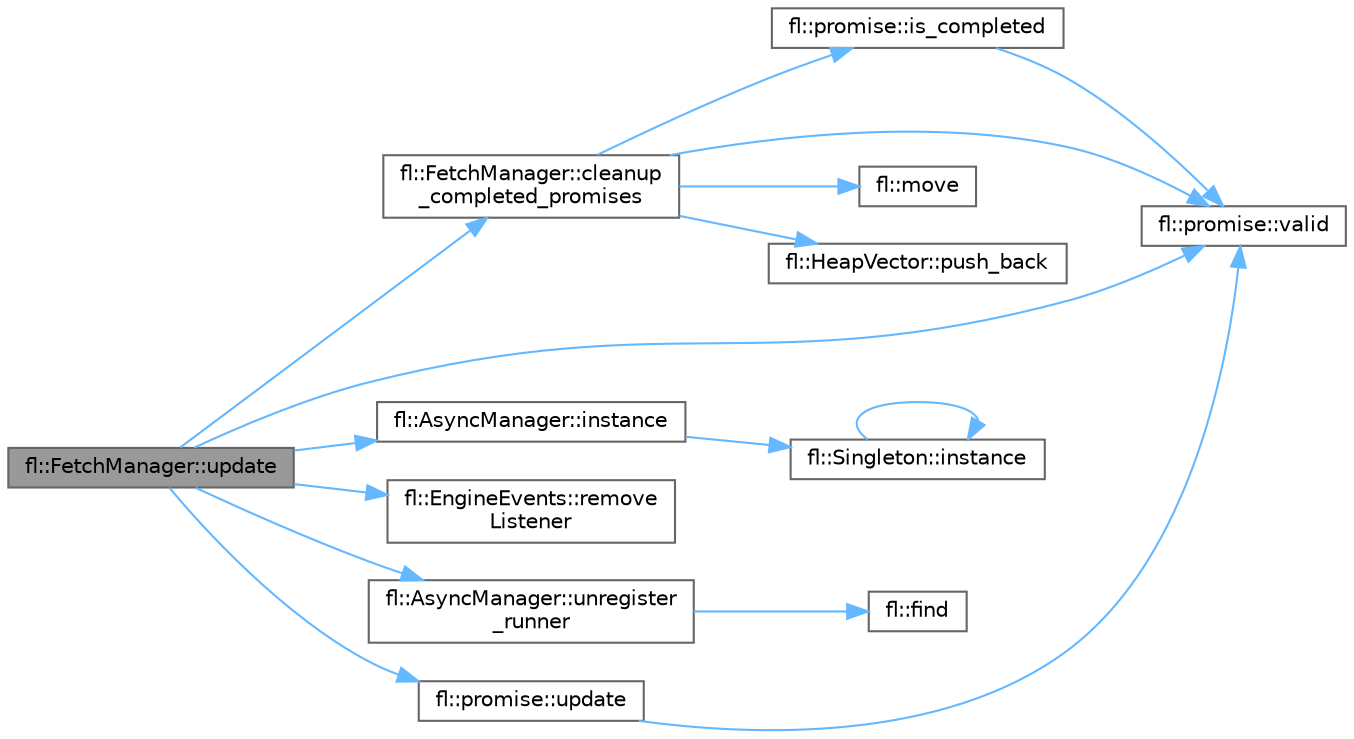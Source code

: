 digraph "fl::FetchManager::update"
{
 // INTERACTIVE_SVG=YES
 // LATEX_PDF_SIZE
  bgcolor="transparent";
  edge [fontname=Helvetica,fontsize=10,labelfontname=Helvetica,labelfontsize=10];
  node [fontname=Helvetica,fontsize=10,shape=box,height=0.2,width=0.4];
  rankdir="LR";
  Node1 [id="Node000001",label="fl::FetchManager::update",height=0.2,width=0.4,color="gray40", fillcolor="grey60", style="filled", fontcolor="black",tooltip="Update this async runner (called during async pumping)"];
  Node1 -> Node2 [id="edge1_Node000001_Node000002",color="steelblue1",style="solid",tooltip=" "];
  Node2 [id="Node000002",label="fl::FetchManager::cleanup\l_completed_promises",height=0.2,width=0.4,color="grey40", fillcolor="white", style="filled",URL="$d3/d35/classfl_1_1_fetch_manager_a812860476db2eb58c04be44261113083.html#a812860476db2eb58c04be44261113083",tooltip=" "];
  Node2 -> Node3 [id="edge2_Node000002_Node000003",color="steelblue1",style="solid",tooltip=" "];
  Node3 [id="Node000003",label="fl::promise::is_completed",height=0.2,width=0.4,color="grey40", fillcolor="white", style="filled",URL="$d1/d21/classfl_1_1promise_afd67743e54c389fdb8e8662b545018c4.html#afd67743e54c389fdb8e8662b545018c4",tooltip="Check if promise is completed (resolved or rejected)"];
  Node3 -> Node4 [id="edge3_Node000003_Node000004",color="steelblue1",style="solid",tooltip=" "];
  Node4 [id="Node000004",label="fl::promise::valid",height=0.2,width=0.4,color="grey40", fillcolor="white", style="filled",URL="$d1/d21/classfl_1_1promise_a912aa98a2d3d942da9a902f518d57a1a.html#a912aa98a2d3d942da9a902f518d57a1a",tooltip="Check if promise is valid."];
  Node2 -> Node5 [id="edge4_Node000002_Node000005",color="steelblue1",style="solid",tooltip=" "];
  Node5 [id="Node000005",label="fl::move",height=0.2,width=0.4,color="grey40", fillcolor="white", style="filled",URL="$d4/d36/namespacefl_a0445ddcae69ac4e524ec18098eb84dbf.html#a0445ddcae69ac4e524ec18098eb84dbf",tooltip=" "];
  Node2 -> Node6 [id="edge5_Node000002_Node000006",color="steelblue1",style="solid",tooltip=" "];
  Node6 [id="Node000006",label="fl::HeapVector::push_back",height=0.2,width=0.4,color="grey40", fillcolor="white", style="filled",URL="$db/ddd/classfl_1_1_heap_vector_adf7d4744fc743896550a1b12b18972db.html#adf7d4744fc743896550a1b12b18972db",tooltip=" "];
  Node2 -> Node4 [id="edge6_Node000002_Node000004",color="steelblue1",style="solid",tooltip=" "];
  Node1 -> Node7 [id="edge7_Node000001_Node000007",color="steelblue1",style="solid",tooltip=" "];
  Node7 [id="Node000007",label="fl::AsyncManager::instance",height=0.2,width=0.4,color="grey40", fillcolor="white", style="filled",URL="$d2/d14/classfl_1_1_async_manager_aa67fcf70428a30d47b64dd5fbbcde94e.html#aa67fcf70428a30d47b64dd5fbbcde94e",tooltip=" "];
  Node7 -> Node8 [id="edge8_Node000007_Node000008",color="steelblue1",style="solid",tooltip=" "];
  Node8 [id="Node000008",label="fl::Singleton::instance",height=0.2,width=0.4,color="grey40", fillcolor="white", style="filled",URL="$d9/d5b/classfl_1_1_singleton_a7e65fe8dee6b2a23a8b6138fa2c274cb.html#a7e65fe8dee6b2a23a8b6138fa2c274cb",tooltip=" "];
  Node8 -> Node8 [id="edge9_Node000008_Node000008",color="steelblue1",style="solid",tooltip=" "];
  Node1 -> Node9 [id="edge10_Node000001_Node000009",color="steelblue1",style="solid",tooltip=" "];
  Node9 [id="Node000009",label="fl::EngineEvents::remove\lListener",height=0.2,width=0.4,color="grey40", fillcolor="white", style="filled",URL="$de/dca/classfl_1_1_engine_events_a34cf730bad7c6b5192b4747676f20881.html#a34cf730bad7c6b5192b4747676f20881",tooltip=" "];
  Node1 -> Node10 [id="edge11_Node000001_Node000010",color="steelblue1",style="solid",tooltip=" "];
  Node10 [id="Node000010",label="fl::AsyncManager::unregister\l_runner",height=0.2,width=0.4,color="grey40", fillcolor="white", style="filled",URL="$d2/d14/classfl_1_1_async_manager_adb0dc3caa168f163d793db872872a9e3.html#adb0dc3caa168f163d793db872872a9e3",tooltip="Unregister an async runner."];
  Node10 -> Node11 [id="edge12_Node000010_Node000011",color="steelblue1",style="solid",tooltip=" "];
  Node11 [id="Node000011",label="fl::find",height=0.2,width=0.4,color="grey40", fillcolor="white", style="filled",URL="$d4/d36/namespacefl_a13d1bba7e6e0ab19d967c1b146313efe.html#a13d1bba7e6e0ab19d967c1b146313efe",tooltip=" "];
  Node1 -> Node12 [id="edge13_Node000001_Node000012",color="steelblue1",style="solid",tooltip=" "];
  Node12 [id="Node000012",label="fl::promise::update",height=0.2,width=0.4,color="grey40", fillcolor="white", style="filled",URL="$d1/d21/classfl_1_1promise_a20e3006272cac1616befc01daf0f8d6e.html#a20e3006272cac1616befc01daf0f8d6e",tooltip="Update promise state in main loop - should be called periodically This processes pending callbacks wh..."];
  Node12 -> Node4 [id="edge14_Node000012_Node000004",color="steelblue1",style="solid",tooltip=" "];
  Node1 -> Node4 [id="edge15_Node000001_Node000004",color="steelblue1",style="solid",tooltip=" "];
}
